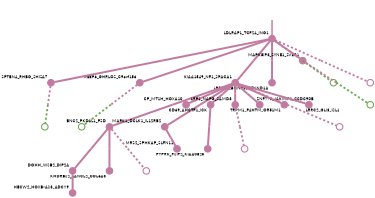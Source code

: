strict digraph  {
graph[splines=false]; nodesep=0.7; rankdir=TB; ranksep=0.6; forcelabels=true; dpi=600; size=2.5;
0 [color="#c27ba0ff", fillcolor="#c27ba0ff", fixedsize=true, fontname=Lato, fontsize="12pt", height="0.25", label="", penwidth=3, shape=circle, style=filled, xlabel=SPTBN4_RHBG_SHISA7];
19 [color="#6aa84fff", fillcolor="#6aa84fff", fixedsize=true, fontname=Lato, fontsize="12pt", height="0.25", label="", penwidth=3, shape=circle, style=solid, xlabel=""];
1 [color="#c27ba0ff", fillcolor="#c27ba0ff", fixedsize=true, fontname=Lato, fontsize="12pt", height="0.25", label="", penwidth=3, shape=circle, style=filled, xlabel=REEP6_GHRLOS_C9orf156];
20 [color="#6aa84fff", fillcolor="#6aa84fff", fixedsize=true, fontname=Lato, fontsize="12pt", height="0.25", label="", penwidth=3, shape=circle, style=solid, xlabel=""];
2 [color="#c27ba0ff", fillcolor="#c27ba0ff", fixedsize=true, fontname=Lato, fontsize="12pt", height="0.25", label="", penwidth=3, shape=circle, style=filled, xlabel=LDLRAP1_TCF24_ING1];
3 [color="#c27ba0ff", fillcolor="#c27ba0ff", fixedsize=true, fontname=Lato, fontsize="12pt", height="0.25", label="", penwidth=3, shape=circle, style=filled, xlabel=KIAA1549_NF1_SPACA1];
4 [color="#c27ba0ff", fillcolor="#c27ba0ff", fixedsize=true, fontname=Lato, fontsize="12pt", height="0.25", label="", penwidth=3, shape=circle, style=filled, xlabel=LRRC14_BRINP3_DENND1A];
14 [color="#c27ba0ff", fillcolor="#c27ba0ff", fixedsize=true, fontname=Lato, fontsize="12pt", height="0.25", label="", penwidth=3, shape=circle, style=filled, xlabel=MAPK8IP3_SYNE1_SVEP1];
21 [color="#6aa84fff", fillcolor="#6aa84fff", fixedsize=true, fontname=Lato, fontsize="12pt", height="0.25", label="", penwidth=3, shape=circle, style=solid, xlabel=""];
23 [color="#c27ba0ff", fillcolor="#c27ba0ff", fixedsize=true, fontname=Lato, fontsize="12pt", height="0.25", label="", penwidth=3, shape=circle, style=solid, xlabel=""];
5 [color="#c27ba0ff", fillcolor="#c27ba0ff", fixedsize=true, fontname=Lato, fontsize="12pt", height="0.25", label="", penwidth=3, shape=circle, style=filled, xlabel=BNC2_PKD1L1_PSD];
7 [color="#c27ba0ff", fillcolor="#c27ba0ff", fixedsize=true, fontname=Lato, fontsize="12pt", height="0.25", label="", penwidth=3, shape=circle, style=filled, xlabel=MARK1_DCLK1_IL12RB2];
10 [color="#c27ba0ff", fillcolor="#c27ba0ff", fixedsize=true, fontname=Lato, fontsize="12pt", height="0.25", label="", penwidth=3, shape=circle, style=filled, xlabel=CP_MT1H_HOXA10];
11 [color="#c27ba0ff", fillcolor="#c27ba0ff", fixedsize=true, fontname=Lato, fontsize="12pt", height="0.25", label="", penwidth=3, shape=circle, style=filled, xlabel=CD69_AHCTF1_ICK];
12 [color="#c27ba0ff", fillcolor="#c27ba0ff", fixedsize=true, fontname=Lato, fontsize="12pt", height="0.25", label="", penwidth=3, shape=circle, style=filled, xlabel=LRP1_NAPG_SAMD3];
13 [color="#c27ba0ff", fillcolor="#c27ba0ff", fixedsize=true, fontname=Lato, fontsize="12pt", height="0.25", label="", penwidth=3, shape=circle, style=filled, xlabel=ZNF776_JAKMIP1_CCDC90B];
15 [color="#c27ba0ff", fillcolor="#c27ba0ff", fixedsize=true, fontname=Lato, fontsize="12pt", height="0.25", label="", penwidth=3, shape=circle, style=filled, xlabel=TRPM1_P4HTM_OR51M1];
16 [color="#c27ba0ff", fillcolor="#c27ba0ff", fixedsize=true, fontname=Lato, fontsize="12pt", height="0.25", label="", penwidth=3, shape=circle, style=filled, xlabel=LRRC2_GLI3_ISL1];
24 [color="#c27ba0ff", fillcolor="#c27ba0ff", fixedsize=true, fontname=Lato, fontsize="12pt", height="0.25", label="", penwidth=3, shape=circle, style=solid, xlabel=""];
8 [color="#c27ba0ff", fillcolor="#c27ba0ff", fixedsize=true, fontname=Lato, fontsize="12pt", height="0.25", label="", penwidth=3, shape=circle, style=filled, xlabel=DOHH_WSB2_DIP2A];
9 [color="#c27ba0ff", fillcolor="#c27ba0ff", fixedsize=true, fontname=Lato, fontsize="12pt", height="0.25", label="", penwidth=3, shape=circle, style=filled, xlabel=KHDRBS2_LANCL2_COL6A3];
25 [color="#c27ba0ff", fillcolor="#c27ba0ff", fixedsize=true, fontname=Lato, fontsize="12pt", height="0.25", label="", penwidth=3, shape=circle, style=solid, xlabel=""];
17 [color="#c27ba0ff", fillcolor="#c27ba0ff", fixedsize=true, fontname=Lato, fontsize="12pt", height="0.25", label="", penwidth=3, shape=circle, style=filled, xlabel=MRS2_SPHKAP_SLFN11];
18 [color="#c27ba0ff", fillcolor="#c27ba0ff", fixedsize=true, fontname=Lato, fontsize="12pt", height="0.25", label="", penwidth=3, shape=circle, style=filled, xlabel="HECW2_HOXB-AS3_ADCY9"];
6 [color="#c27ba0ff", fillcolor="#c27ba0ff", fixedsize=true, fontname=Lato, fontsize="12pt", height="0.25", label="", penwidth=3, shape=circle, style=filled, xlabel=PTPRK_FSIP2_KIAA0825];
26 [color="#c27ba0ff", fillcolor="#c27ba0ff", fixedsize=true, fontname=Lato, fontsize="12pt", height="0.25", label="", penwidth=3, shape=circle, style=solid, xlabel=""];
22 [color="#6aa84fff", fillcolor="#6aa84fff", fixedsize=true, fontname=Lato, fontsize="12pt", height="0.25", label="", penwidth=3, shape=circle, style=solid, xlabel=""];
normal [label="", penwidth=3, style=invis, xlabel=LDLRAP1_TCF24_ING1];
0 -> 19  [arrowsize=0, color="#c27ba0ff;0.5:#6aa84fff", minlen="2.0", penwidth=5, style=dashed];
1 -> 20  [arrowsize=0, color="#c27ba0ff;0.5:#6aa84fff", minlen="2.0", penwidth=5, style=dashed];
2 -> 0  [arrowsize=0, color="#c27ba0ff;0.5:#c27ba0ff", minlen="2.0", penwidth="5.5", style=solid];
2 -> 1  [arrowsize=0, color="#c27ba0ff;0.5:#c27ba0ff", minlen="2.0", penwidth="5.5", style=solid];
2 -> 3  [arrowsize=0, color="#c27ba0ff;0.5:#c27ba0ff", minlen="2.0", penwidth="5.5", style=solid];
2 -> 4  [arrowsize=0, color="#c27ba0ff;0.5:#c27ba0ff", minlen="2.0", penwidth="5.5", style=solid];
2 -> 14  [arrowsize=0, color="#c27ba0ff;0.5:#c27ba0ff", minlen="1.2000000476837158", penwidth="5.5", style=solid];
2 -> 21  [arrowsize=0, color="#c27ba0ff;0.5:#6aa84fff", minlen="2.0", penwidth=5, style=dashed];
2 -> 23  [arrowsize=0, color="#c27ba0ff;0.5:#c27ba0ff", minlen="2.0", penwidth=5, style=dashed];
3 -> 5  [arrowsize=0, color="#c27ba0ff;0.5:#c27ba0ff", minlen="2.0", penwidth="5.5", style=solid];
3 -> 7  [arrowsize=0, color="#c27ba0ff;0.5:#c27ba0ff", minlen="2.0", penwidth="5.5", style=solid];
3 -> 10  [arrowsize=0, color="#c27ba0ff;0.5:#c27ba0ff", minlen="1.7999999523162842", penwidth="5.5", style=solid];
3 -> 11  [arrowsize=0, color="#c27ba0ff;0.5:#c27ba0ff", minlen="1.6000001430511475", penwidth="5.5", style=solid];
3 -> 12  [arrowsize=0, color="#c27ba0ff;0.5:#c27ba0ff", minlen="1.4000000953674316", penwidth="5.5", style=solid];
3 -> 13  [arrowsize=0, color="#c27ba0ff;0.5:#c27ba0ff", minlen="1.4000000953674316", penwidth="5.5", style=solid];
3 -> 15  [arrowsize=0, color="#c27ba0ff;0.5:#c27ba0ff", minlen="1.2000000476837158", penwidth="5.5", style=solid];
3 -> 16  [arrowsize=0, color="#c27ba0ff;0.5:#c27ba0ff", minlen="1.2000000476837158", penwidth="5.5", style=solid];
3 -> 24  [arrowsize=0, color="#c27ba0ff;0.5:#c27ba0ff", minlen="2.0", penwidth=5, style=dashed];
14 -> 22  [arrowsize=0, color="#c27ba0ff;0.5:#6aa84fff", minlen="2.0", penwidth=5, style=dashed];
5 -> 8  [arrowsize=0, color="#c27ba0ff;0.5:#c27ba0ff", minlen="2.0", penwidth="5.5", style=solid];
5 -> 9  [arrowsize=0, color="#c27ba0ff;0.5:#c27ba0ff", minlen="2.0", penwidth="5.5", style=solid];
5 -> 25  [arrowsize=0, color="#c27ba0ff;0.5:#c27ba0ff", minlen="2.0", penwidth=5, style=dashed];
7 -> 17  [arrowsize=0, color="#c27ba0ff;0.5:#c27ba0ff", minlen="1.0", penwidth="5.5", style=solid];
11 -> 6  [arrowsize=0, color="#c27ba0ff;0.5:#c27ba0ff", minlen="2.0", penwidth="5.5", style=solid];
12 -> 26  [arrowsize=0, color="#c27ba0ff;0.5:#c27ba0ff", minlen="2.0", penwidth=5, style=dashed];
8 -> 18  [arrowsize=0, color="#c27ba0ff;0.5:#c27ba0ff", minlen="1.0", penwidth="5.5", style=solid];
normal -> 2  [arrowsize=0, color="#c27ba0ff", label="", penwidth=4, style=solid];
}
